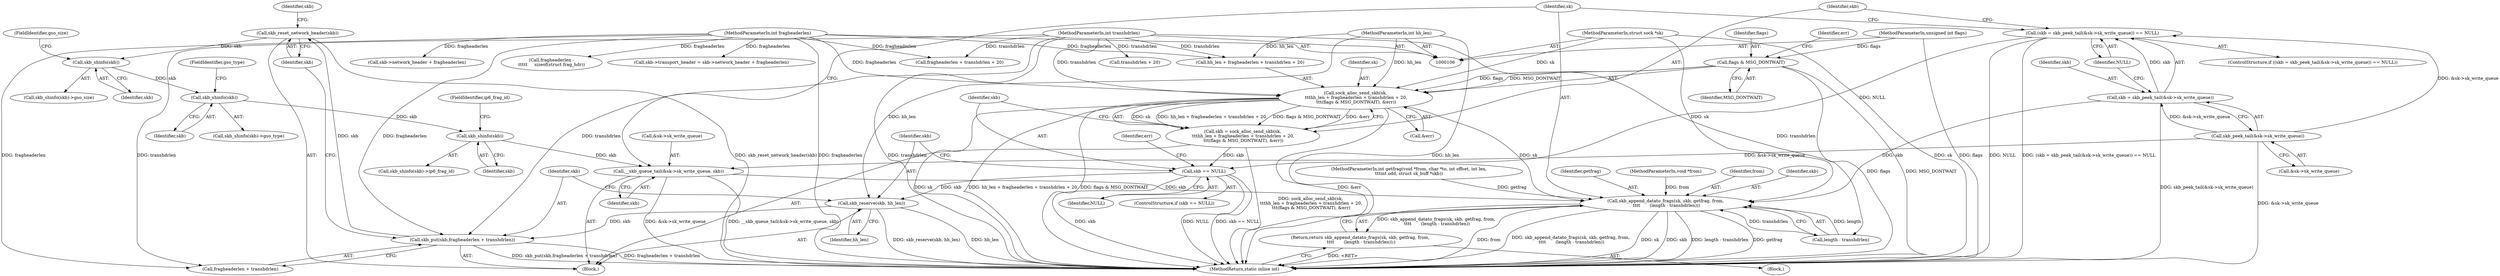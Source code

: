 digraph "1_linux_c547dbf55d5f8cf615ccc0e7265e98db27d3fb8b@pointer" {
"1000214" [label="(Call,skb_shinfo(skb))"];
"1000204" [label="(Call,skb_shinfo(skb))"];
"1000191" [label="(Call,skb_shinfo(skb))"];
"1000162" [label="(Call,skb_reset_network_header(skb))"];
"1000157" [label="(Call,skb_put(skb,fragheaderlen + transhdrlen))"];
"1000154" [label="(Call,skb_reserve(skb, hh_len))"];
"1000149" [label="(Call,skb == NULL)"];
"1000132" [label="(Call,skb = sock_alloc_send_skb(sk,\n \t\t\thh_len + fragheaderlen + transhdrlen + 20,\n \t\t\t(flags & MSG_DONTWAIT), &err))"];
"1000134" [label="(Call,sock_alloc_send_skb(sk,\n \t\t\thh_len + fragheaderlen + transhdrlen + 20,\n \t\t\t(flags & MSG_DONTWAIT), &err))"];
"1000107" [label="(MethodParameterIn,struct sock *sk)"];
"1000111" [label="(MethodParameterIn,int hh_len)"];
"1000112" [label="(MethodParameterIn,int fragheaderlen)"];
"1000113" [label="(MethodParameterIn,int transhdrlen)"];
"1000143" [label="(Call,flags & MSG_DONTWAIT)"];
"1000115" [label="(MethodParameterIn,unsigned int flags)"];
"1000121" [label="(Call,(skb = skb_peek_tail(&sk->sk_write_queue)) == NULL)"];
"1000122" [label="(Call,skb = skb_peek_tail(&sk->sk_write_queue))"];
"1000124" [label="(Call,skb_peek_tail(&sk->sk_write_queue))"];
"1000220" [label="(Call,__skb_queue_tail(&sk->sk_write_queue, skb))"];
"1000227" [label="(Call,skb_append_datato_frags(sk, skb, getfrag, from,\n \t\t\t\t       (length - transhdrlen)))"];
"1000226" [label="(Return,return skb_append_datato_frags(sk, skb, getfrag, from,\n \t\t\t\t       (length - transhdrlen));)"];
"1000157" [label="(Call,skb_put(skb,fragheaderlen + transhdrlen))"];
"1000123" [label="(Identifier,skb)"];
"1000190" [label="(Call,skb_shinfo(skb)->gso_size)"];
"1000112" [label="(MethodParameterIn,int fragheaderlen)"];
"1000136" [label="(Call,hh_len + fragheaderlen + transhdrlen + 20)"];
"1000107" [label="(MethodParameterIn,struct sock *sk)"];
"1000192" [label="(Identifier,skb)"];
"1000155" [label="(Identifier,skb)"];
"1000151" [label="(Identifier,NULL)"];
"1000121" [label="(Call,(skb = skb_peek_tail(&sk->sk_write_queue)) == NULL)"];
"1000197" [label="(Call,fragheaderlen -\n\t\t\t\t\t     sizeof(struct frag_hdr))"];
"1000158" [label="(Identifier,skb)"];
"1000144" [label="(Identifier,flags)"];
"1000148" [label="(ControlStructure,if (skb == NULL))"];
"1000129" [label="(Identifier,NULL)"];
"1000193" [label="(FieldIdentifier,gso_size)"];
"1000205" [label="(Identifier,skb)"];
"1000159" [label="(Call,fragheaderlen + transhdrlen)"];
"1000124" [label="(Call,skb_peek_tail(&sk->sk_write_queue))"];
"1000138" [label="(Call,fragheaderlen + transhdrlen + 20)"];
"1000125" [label="(Call,&sk->sk_write_queue)"];
"1000109" [label="(MethodParameterIn,void *from)"];
"1000235" [label="(MethodReturn,static inline int)"];
"1000214" [label="(Call,skb_shinfo(skb))"];
"1000113" [label="(MethodParameterIn,int transhdrlen)"];
"1000221" [label="(Call,&sk->sk_write_queue)"];
"1000226" [label="(Return,return skb_append_datato_frags(sk, skb, getfrag, from,\n \t\t\t\t       (length - transhdrlen));)"];
"1000231" [label="(Identifier,from)"];
"1000229" [label="(Identifier,skb)"];
"1000228" [label="(Identifier,sk)"];
"1000206" [label="(FieldIdentifier,gso_type)"];
"1000133" [label="(Identifier,skb)"];
"1000115" [label="(MethodParameterIn,unsigned int flags)"];
"1000134" [label="(Call,sock_alloc_send_skb(sk,\n \t\t\thh_len + fragheaderlen + transhdrlen + 20,\n \t\t\t(flags & MSG_DONTWAIT), &err))"];
"1000162" [label="(Call,skb_reset_network_header(skb))"];
"1000166" [label="(Identifier,skb)"];
"1000117" [label="(Block,)"];
"1000140" [label="(Call,transhdrlen + 20)"];
"1000111" [label="(MethodParameterIn,int hh_len)"];
"1000135" [label="(Identifier,sk)"];
"1000225" [label="(Identifier,skb)"];
"1000204" [label="(Call,skb_shinfo(skb))"];
"1000227" [label="(Call,skb_append_datato_frags(sk, skb, getfrag, from,\n \t\t\t\t       (length - transhdrlen)))"];
"1000203" [label="(Call,skb_shinfo(skb)->gso_type)"];
"1000108" [label="(MethodParameterIn,int getfrag(void *from, char *to, int offset, int len,\n\t\t\tint odd, struct sk_buff *skb))"];
"1000146" [label="(Call,&err)"];
"1000215" [label="(Identifier,skb)"];
"1000164" [label="(Call,skb->transport_header = skb->network_header + fragheaderlen)"];
"1000120" [label="(ControlStructure,if ((skb = skb_peek_tail(&sk->sk_write_queue)) == NULL))"];
"1000163" [label="(Identifier,skb)"];
"1000143" [label="(Call,flags & MSG_DONTWAIT)"];
"1000230" [label="(Identifier,getfrag)"];
"1000150" [label="(Identifier,skb)"];
"1000122" [label="(Call,skb = skb_peek_tail(&sk->sk_write_queue))"];
"1000156" [label="(Identifier,hh_len)"];
"1000232" [label="(Call,length - transhdrlen)"];
"1000145" [label="(Identifier,MSG_DONTWAIT)"];
"1000191" [label="(Call,skb_shinfo(skb))"];
"1000147" [label="(Identifier,err)"];
"1000220" [label="(Call,__skb_queue_tail(&sk->sk_write_queue, skb))"];
"1000132" [label="(Call,skb = sock_alloc_send_skb(sk,\n \t\t\thh_len + fragheaderlen + transhdrlen + 20,\n \t\t\t(flags & MSG_DONTWAIT), &err))"];
"1000216" [label="(FieldIdentifier,ip6_frag_id)"];
"1000130" [label="(Block,)"];
"1000149" [label="(Call,skb == NULL)"];
"1000153" [label="(Identifier,err)"];
"1000213" [label="(Call,skb_shinfo(skb)->ip6_frag_id)"];
"1000154" [label="(Call,skb_reserve(skb, hh_len))"];
"1000168" [label="(Call,skb->network_header + fragheaderlen)"];
"1000214" -> "1000213"  [label="AST: "];
"1000214" -> "1000215"  [label="CFG: "];
"1000215" -> "1000214"  [label="AST: "];
"1000216" -> "1000214"  [label="CFG: "];
"1000204" -> "1000214"  [label="DDG: skb"];
"1000214" -> "1000220"  [label="DDG: skb"];
"1000204" -> "1000203"  [label="AST: "];
"1000204" -> "1000205"  [label="CFG: "];
"1000205" -> "1000204"  [label="AST: "];
"1000206" -> "1000204"  [label="CFG: "];
"1000191" -> "1000204"  [label="DDG: skb"];
"1000191" -> "1000190"  [label="AST: "];
"1000191" -> "1000192"  [label="CFG: "];
"1000192" -> "1000191"  [label="AST: "];
"1000193" -> "1000191"  [label="CFG: "];
"1000162" -> "1000191"  [label="DDG: skb"];
"1000162" -> "1000130"  [label="AST: "];
"1000162" -> "1000163"  [label="CFG: "];
"1000163" -> "1000162"  [label="AST: "];
"1000166" -> "1000162"  [label="CFG: "];
"1000162" -> "1000235"  [label="DDG: skb_reset_network_header(skb)"];
"1000157" -> "1000162"  [label="DDG: skb"];
"1000157" -> "1000130"  [label="AST: "];
"1000157" -> "1000159"  [label="CFG: "];
"1000158" -> "1000157"  [label="AST: "];
"1000159" -> "1000157"  [label="AST: "];
"1000163" -> "1000157"  [label="CFG: "];
"1000157" -> "1000235"  [label="DDG: skb_put(skb,fragheaderlen + transhdrlen)"];
"1000157" -> "1000235"  [label="DDG: fragheaderlen + transhdrlen"];
"1000154" -> "1000157"  [label="DDG: skb"];
"1000112" -> "1000157"  [label="DDG: fragheaderlen"];
"1000113" -> "1000157"  [label="DDG: transhdrlen"];
"1000154" -> "1000130"  [label="AST: "];
"1000154" -> "1000156"  [label="CFG: "];
"1000155" -> "1000154"  [label="AST: "];
"1000156" -> "1000154"  [label="AST: "];
"1000158" -> "1000154"  [label="CFG: "];
"1000154" -> "1000235"  [label="DDG: skb_reserve(skb, hh_len)"];
"1000154" -> "1000235"  [label="DDG: hh_len"];
"1000149" -> "1000154"  [label="DDG: skb"];
"1000111" -> "1000154"  [label="DDG: hh_len"];
"1000149" -> "1000148"  [label="AST: "];
"1000149" -> "1000151"  [label="CFG: "];
"1000150" -> "1000149"  [label="AST: "];
"1000151" -> "1000149"  [label="AST: "];
"1000153" -> "1000149"  [label="CFG: "];
"1000155" -> "1000149"  [label="CFG: "];
"1000149" -> "1000235"  [label="DDG: NULL"];
"1000149" -> "1000235"  [label="DDG: skb == NULL"];
"1000149" -> "1000235"  [label="DDG: skb"];
"1000132" -> "1000149"  [label="DDG: skb"];
"1000121" -> "1000149"  [label="DDG: NULL"];
"1000132" -> "1000130"  [label="AST: "];
"1000132" -> "1000134"  [label="CFG: "];
"1000133" -> "1000132"  [label="AST: "];
"1000134" -> "1000132"  [label="AST: "];
"1000150" -> "1000132"  [label="CFG: "];
"1000132" -> "1000235"  [label="DDG: sock_alloc_send_skb(sk,\n \t\t\thh_len + fragheaderlen + transhdrlen + 20,\n \t\t\t(flags & MSG_DONTWAIT), &err)"];
"1000134" -> "1000132"  [label="DDG: sk"];
"1000134" -> "1000132"  [label="DDG: hh_len + fragheaderlen + transhdrlen + 20"];
"1000134" -> "1000132"  [label="DDG: flags & MSG_DONTWAIT"];
"1000134" -> "1000132"  [label="DDG: &err"];
"1000134" -> "1000146"  [label="CFG: "];
"1000135" -> "1000134"  [label="AST: "];
"1000136" -> "1000134"  [label="AST: "];
"1000143" -> "1000134"  [label="AST: "];
"1000146" -> "1000134"  [label="AST: "];
"1000134" -> "1000235"  [label="DDG: sk"];
"1000134" -> "1000235"  [label="DDG: hh_len + fragheaderlen + transhdrlen + 20"];
"1000134" -> "1000235"  [label="DDG: flags & MSG_DONTWAIT"];
"1000134" -> "1000235"  [label="DDG: &err"];
"1000107" -> "1000134"  [label="DDG: sk"];
"1000111" -> "1000134"  [label="DDG: hh_len"];
"1000112" -> "1000134"  [label="DDG: fragheaderlen"];
"1000113" -> "1000134"  [label="DDG: transhdrlen"];
"1000143" -> "1000134"  [label="DDG: flags"];
"1000143" -> "1000134"  [label="DDG: MSG_DONTWAIT"];
"1000134" -> "1000227"  [label="DDG: sk"];
"1000107" -> "1000106"  [label="AST: "];
"1000107" -> "1000235"  [label="DDG: sk"];
"1000107" -> "1000227"  [label="DDG: sk"];
"1000111" -> "1000106"  [label="AST: "];
"1000111" -> "1000235"  [label="DDG: hh_len"];
"1000111" -> "1000136"  [label="DDG: hh_len"];
"1000112" -> "1000106"  [label="AST: "];
"1000112" -> "1000235"  [label="DDG: fragheaderlen"];
"1000112" -> "1000136"  [label="DDG: fragheaderlen"];
"1000112" -> "1000138"  [label="DDG: fragheaderlen"];
"1000112" -> "1000159"  [label="DDG: fragheaderlen"];
"1000112" -> "1000164"  [label="DDG: fragheaderlen"];
"1000112" -> "1000168"  [label="DDG: fragheaderlen"];
"1000112" -> "1000197"  [label="DDG: fragheaderlen"];
"1000113" -> "1000106"  [label="AST: "];
"1000113" -> "1000235"  [label="DDG: transhdrlen"];
"1000113" -> "1000136"  [label="DDG: transhdrlen"];
"1000113" -> "1000138"  [label="DDG: transhdrlen"];
"1000113" -> "1000140"  [label="DDG: transhdrlen"];
"1000113" -> "1000159"  [label="DDG: transhdrlen"];
"1000113" -> "1000232"  [label="DDG: transhdrlen"];
"1000143" -> "1000145"  [label="CFG: "];
"1000144" -> "1000143"  [label="AST: "];
"1000145" -> "1000143"  [label="AST: "];
"1000147" -> "1000143"  [label="CFG: "];
"1000143" -> "1000235"  [label="DDG: flags"];
"1000143" -> "1000235"  [label="DDG: MSG_DONTWAIT"];
"1000115" -> "1000143"  [label="DDG: flags"];
"1000115" -> "1000106"  [label="AST: "];
"1000115" -> "1000235"  [label="DDG: flags"];
"1000121" -> "1000120"  [label="AST: "];
"1000121" -> "1000129"  [label="CFG: "];
"1000122" -> "1000121"  [label="AST: "];
"1000129" -> "1000121"  [label="AST: "];
"1000133" -> "1000121"  [label="CFG: "];
"1000228" -> "1000121"  [label="CFG: "];
"1000121" -> "1000235"  [label="DDG: NULL"];
"1000121" -> "1000235"  [label="DDG: (skb = skb_peek_tail(&sk->sk_write_queue)) == NULL"];
"1000122" -> "1000121"  [label="DDG: skb"];
"1000124" -> "1000121"  [label="DDG: &sk->sk_write_queue"];
"1000122" -> "1000124"  [label="CFG: "];
"1000123" -> "1000122"  [label="AST: "];
"1000124" -> "1000122"  [label="AST: "];
"1000129" -> "1000122"  [label="CFG: "];
"1000122" -> "1000235"  [label="DDG: skb_peek_tail(&sk->sk_write_queue)"];
"1000124" -> "1000122"  [label="DDG: &sk->sk_write_queue"];
"1000122" -> "1000227"  [label="DDG: skb"];
"1000124" -> "1000125"  [label="CFG: "];
"1000125" -> "1000124"  [label="AST: "];
"1000124" -> "1000235"  [label="DDG: &sk->sk_write_queue"];
"1000124" -> "1000220"  [label="DDG: &sk->sk_write_queue"];
"1000220" -> "1000130"  [label="AST: "];
"1000220" -> "1000225"  [label="CFG: "];
"1000221" -> "1000220"  [label="AST: "];
"1000225" -> "1000220"  [label="AST: "];
"1000228" -> "1000220"  [label="CFG: "];
"1000220" -> "1000235"  [label="DDG: &sk->sk_write_queue"];
"1000220" -> "1000235"  [label="DDG: __skb_queue_tail(&sk->sk_write_queue, skb)"];
"1000220" -> "1000227"  [label="DDG: skb"];
"1000227" -> "1000226"  [label="AST: "];
"1000227" -> "1000232"  [label="CFG: "];
"1000228" -> "1000227"  [label="AST: "];
"1000229" -> "1000227"  [label="AST: "];
"1000230" -> "1000227"  [label="AST: "];
"1000231" -> "1000227"  [label="AST: "];
"1000232" -> "1000227"  [label="AST: "];
"1000226" -> "1000227"  [label="CFG: "];
"1000227" -> "1000235"  [label="DDG: from"];
"1000227" -> "1000235"  [label="DDG: skb_append_datato_frags(sk, skb, getfrag, from,\n \t\t\t\t       (length - transhdrlen))"];
"1000227" -> "1000235"  [label="DDG: sk"];
"1000227" -> "1000235"  [label="DDG: skb"];
"1000227" -> "1000235"  [label="DDG: length - transhdrlen"];
"1000227" -> "1000235"  [label="DDG: getfrag"];
"1000227" -> "1000226"  [label="DDG: skb_append_datato_frags(sk, skb, getfrag, from,\n \t\t\t\t       (length - transhdrlen))"];
"1000108" -> "1000227"  [label="DDG: getfrag"];
"1000109" -> "1000227"  [label="DDG: from"];
"1000232" -> "1000227"  [label="DDG: length"];
"1000232" -> "1000227"  [label="DDG: transhdrlen"];
"1000226" -> "1000117"  [label="AST: "];
"1000235" -> "1000226"  [label="CFG: "];
"1000226" -> "1000235"  [label="DDG: <RET>"];
}
